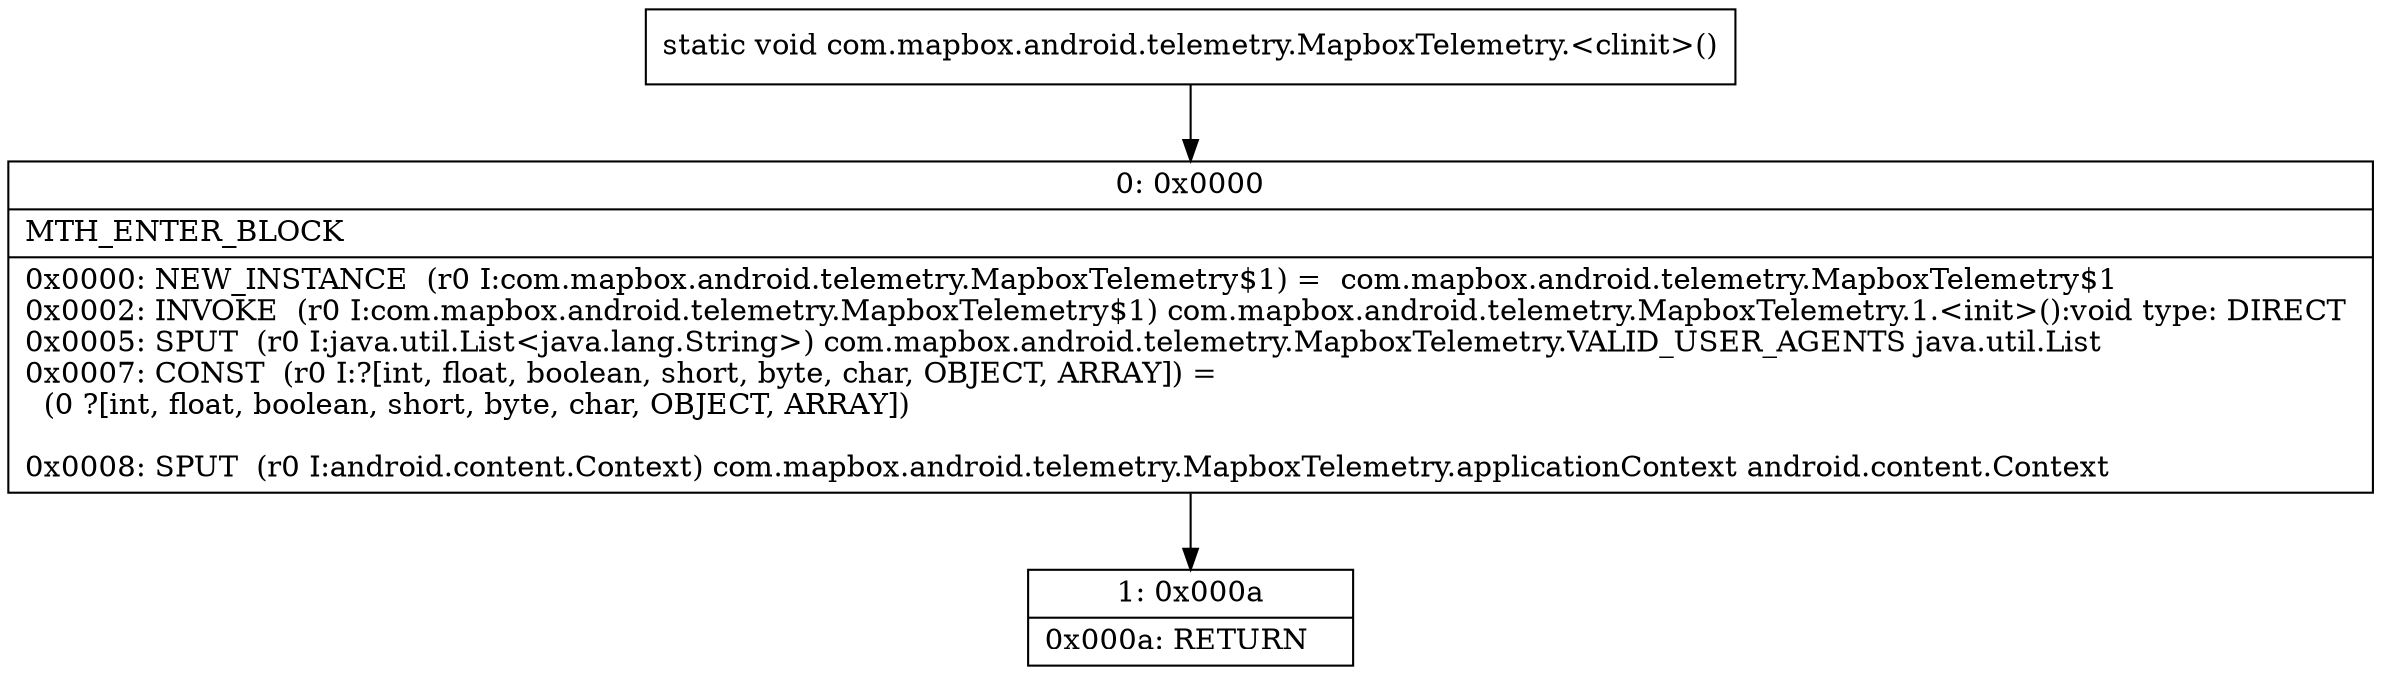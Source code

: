 digraph "CFG forcom.mapbox.android.telemetry.MapboxTelemetry.\<clinit\>()V" {
Node_0 [shape=record,label="{0\:\ 0x0000|MTH_ENTER_BLOCK\l|0x0000: NEW_INSTANCE  (r0 I:com.mapbox.android.telemetry.MapboxTelemetry$1) =  com.mapbox.android.telemetry.MapboxTelemetry$1 \l0x0002: INVOKE  (r0 I:com.mapbox.android.telemetry.MapboxTelemetry$1) com.mapbox.android.telemetry.MapboxTelemetry.1.\<init\>():void type: DIRECT \l0x0005: SPUT  (r0 I:java.util.List\<java.lang.String\>) com.mapbox.android.telemetry.MapboxTelemetry.VALID_USER_AGENTS java.util.List \l0x0007: CONST  (r0 I:?[int, float, boolean, short, byte, char, OBJECT, ARRAY]) = \l  (0 ?[int, float, boolean, short, byte, char, OBJECT, ARRAY])\l \l0x0008: SPUT  (r0 I:android.content.Context) com.mapbox.android.telemetry.MapboxTelemetry.applicationContext android.content.Context \l}"];
Node_1 [shape=record,label="{1\:\ 0x000a|0x000a: RETURN   \l}"];
MethodNode[shape=record,label="{static void com.mapbox.android.telemetry.MapboxTelemetry.\<clinit\>() }"];
MethodNode -> Node_0;
Node_0 -> Node_1;
}

